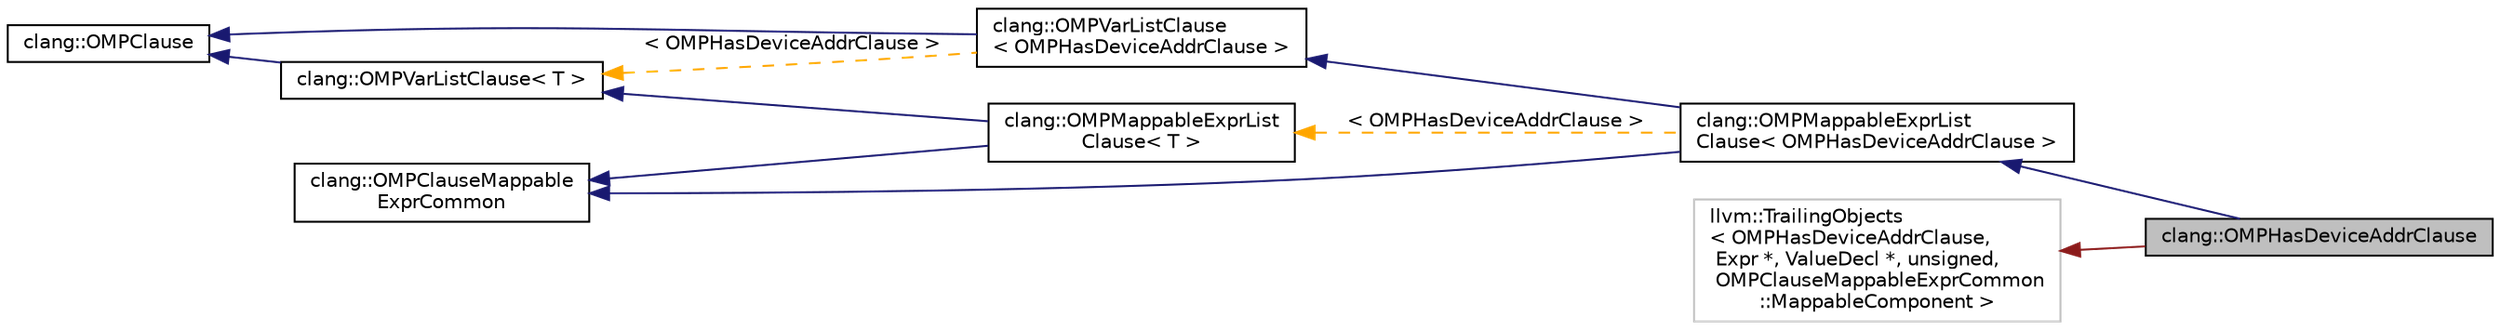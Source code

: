 digraph "clang::OMPHasDeviceAddrClause"
{
 // LATEX_PDF_SIZE
  bgcolor="transparent";
  edge [fontname="Helvetica",fontsize="10",labelfontname="Helvetica",labelfontsize="10"];
  node [fontname="Helvetica",fontsize="10",shape=record];
  rankdir="LR";
  Node1 [label="clang::OMPHasDeviceAddrClause",height=0.2,width=0.4,color="black", fillcolor="grey75", style="filled", fontcolor="black",tooltip="This represents clause 'has_device_ptr' in the '#pragma omp ...' directives."];
  Node2 -> Node1 [dir="back",color="midnightblue",fontsize="10",style="solid",fontname="Helvetica"];
  Node2 [label="clang::OMPMappableExprList\lClause\< OMPHasDeviceAddrClause \>",height=0.2,width=0.4,color="black",URL="$classclang_1_1OMPMappableExprListClause.html",tooltip=" "];
  Node3 -> Node2 [dir="back",color="midnightblue",fontsize="10",style="solid",fontname="Helvetica"];
  Node3 [label="clang::OMPVarListClause\l\< OMPHasDeviceAddrClause \>",height=0.2,width=0.4,color="black",URL="$classclang_1_1OMPVarListClause.html",tooltip=" "];
  Node4 -> Node3 [dir="back",color="midnightblue",fontsize="10",style="solid",fontname="Helvetica"];
  Node4 [label="clang::OMPClause",height=0.2,width=0.4,color="black",URL="$classclang_1_1OMPClause.html",tooltip="This is a basic class for representing single OpenMP clause."];
  Node5 -> Node3 [dir="back",color="orange",fontsize="10",style="dashed",label=" \< OMPHasDeviceAddrClause \>" ,fontname="Helvetica"];
  Node5 [label="clang::OMPVarListClause\< T \>",height=0.2,width=0.4,color="black",URL="$classclang_1_1OMPVarListClause.html",tooltip="This represents clauses with the list of variables like 'private', 'firstprivate',..."];
  Node4 -> Node5 [dir="back",color="midnightblue",fontsize="10",style="solid",fontname="Helvetica"];
  Node6 -> Node2 [dir="back",color="midnightblue",fontsize="10",style="solid",fontname="Helvetica"];
  Node6 [label="clang::OMPClauseMappable\lExprCommon",height=0.2,width=0.4,color="black",URL="$classclang_1_1OMPClauseMappableExprCommon.html",tooltip="Struct that defines common infrastructure to handle mappable expressions used in OpenMP clauses."];
  Node7 -> Node2 [dir="back",color="orange",fontsize="10",style="dashed",label=" \< OMPHasDeviceAddrClause \>" ,fontname="Helvetica"];
  Node7 [label="clang::OMPMappableExprList\lClause\< T \>",height=0.2,width=0.4,color="black",URL="$classclang_1_1OMPMappableExprListClause.html",tooltip="This represents clauses with a list of expressions that are mappable."];
  Node5 -> Node7 [dir="back",color="midnightblue",fontsize="10",style="solid",fontname="Helvetica"];
  Node6 -> Node7 [dir="back",color="midnightblue",fontsize="10",style="solid",fontname="Helvetica"];
  Node8 -> Node1 [dir="back",color="firebrick4",fontsize="10",style="solid",fontname="Helvetica"];
  Node8 [label="llvm::TrailingObjects\l\< OMPHasDeviceAddrClause,\l Expr *, ValueDecl *, unsigned,\l OMPClauseMappableExprCommon\l::MappableComponent \>",height=0.2,width=0.4,color="grey75",tooltip=" "];
}
